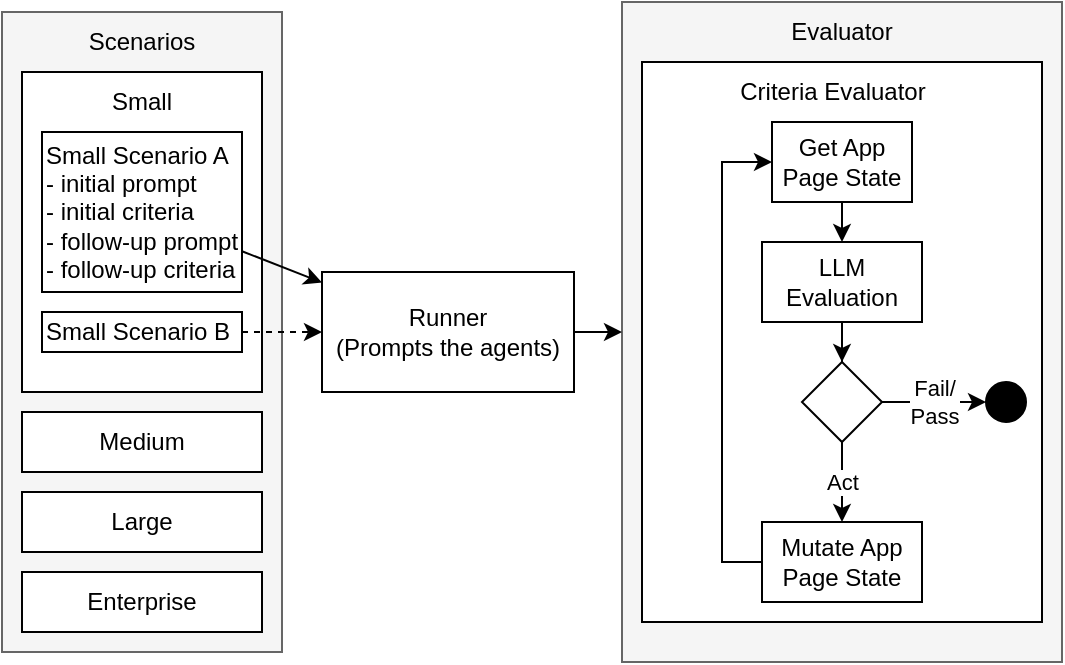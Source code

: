 <mxfile version="28.1.0">
  <diagram name="Page-1" id="90vKLuSYF143TTqd162n">
    <mxGraphModel dx="1018" dy="581" grid="1" gridSize="10" guides="1" tooltips="1" connect="1" arrows="1" fold="1" page="1" pageScale="1" pageWidth="827" pageHeight="1169" math="0" shadow="0">
      <root>
        <mxCell id="0" />
        <mxCell id="1" parent="0" />
        <mxCell id="GJoUbGR3CK5G09NJJzEa-5" value="" style="rounded=0;whiteSpace=wrap;html=1;fillColor=#f5f5f5;fontColor=#333333;strokeColor=#666666;" vertex="1" parent="1">
          <mxGeometry x="490" y="115" width="220" height="330" as="geometry" />
        </mxCell>
        <mxCell id="GJoUbGR3CK5G09NJJzEa-39" value="" style="rounded=0;whiteSpace=wrap;html=1;" vertex="1" parent="1">
          <mxGeometry x="500" y="145" width="200" height="280" as="geometry" />
        </mxCell>
        <mxCell id="GJoUbGR3CK5G09NJJzEa-1" value="" style="rounded=0;whiteSpace=wrap;html=1;fillColor=#f5f5f5;fontColor=#333333;strokeColor=#666666;" vertex="1" parent="1">
          <mxGeometry x="180" y="120" width="140" height="320" as="geometry" />
        </mxCell>
        <mxCell id="GJoUbGR3CK5G09NJJzEa-2" value="Scenarios" style="text;html=1;align=center;verticalAlign=middle;whiteSpace=wrap;rounded=0;" vertex="1" parent="1">
          <mxGeometry x="220" y="120" width="60" height="30" as="geometry" />
        </mxCell>
        <mxCell id="GJoUbGR3CK5G09NJJzEa-3" value="" style="rounded=0;whiteSpace=wrap;html=1;" vertex="1" parent="1">
          <mxGeometry x="190" y="150" width="120" height="160" as="geometry" />
        </mxCell>
        <mxCell id="GJoUbGR3CK5G09NJJzEa-44" style="rounded=0;orthogonalLoop=1;jettySize=auto;html=1;exitX=1;exitY=0.5;exitDx=0;exitDy=0;entryX=0;entryY=0.5;entryDx=0;entryDy=0;" edge="1" parent="1" source="GJoUbGR3CK5G09NJJzEa-4" target="GJoUbGR3CK5G09NJJzEa-5">
          <mxGeometry relative="1" as="geometry" />
        </mxCell>
        <mxCell id="GJoUbGR3CK5G09NJJzEa-4" value="Runner&lt;div&gt;(Prompts the agents)&lt;/div&gt;" style="rounded=0;whiteSpace=wrap;html=1;" vertex="1" parent="1">
          <mxGeometry x="340" y="250" width="126" height="60" as="geometry" />
        </mxCell>
        <mxCell id="GJoUbGR3CK5G09NJJzEa-7" value="Evaluator" style="text;html=1;align=center;verticalAlign=middle;whiteSpace=wrap;rounded=0;" vertex="1" parent="1">
          <mxGeometry x="570" y="115" width="60" height="30" as="geometry" />
        </mxCell>
        <mxCell id="GJoUbGR3CK5G09NJJzEa-25" value="" style="edgeStyle=orthogonalEdgeStyle;rounded=0;orthogonalLoop=1;jettySize=auto;html=1;" edge="1" parent="1" source="GJoUbGR3CK5G09NJJzEa-9" target="GJoUbGR3CK5G09NJJzEa-24">
          <mxGeometry relative="1" as="geometry" />
        </mxCell>
        <mxCell id="GJoUbGR3CK5G09NJJzEa-9" value="LLM Evaluation" style="rounded=0;whiteSpace=wrap;html=1;" vertex="1" parent="1">
          <mxGeometry x="560" y="235" width="80" height="40" as="geometry" />
        </mxCell>
        <mxCell id="GJoUbGR3CK5G09NJJzEa-13" value="" style="rounded=0;orthogonalLoop=1;jettySize=auto;html=1;" edge="1" parent="1" source="GJoUbGR3CK5G09NJJzEa-11" target="GJoUbGR3CK5G09NJJzEa-4">
          <mxGeometry relative="1" as="geometry" />
        </mxCell>
        <mxCell id="GJoUbGR3CK5G09NJJzEa-11" value="Small Scenario A&lt;br&gt;- initial prompt&lt;div&gt;- initial criteria &lt;br&gt;&lt;div style=&quot;&quot;&gt;&lt;span style=&quot;background-color: transparent; color: light-dark(rgb(0, 0, 0), rgb(255, 255, 255));&quot;&gt;- follow-up prompt&lt;/span&gt;&lt;/div&gt;&lt;/div&gt;&lt;div&gt;- follow-up criteria&lt;/div&gt;" style="rounded=0;whiteSpace=wrap;html=1;align=left;" vertex="1" parent="1">
          <mxGeometry x="200" y="180" width="100" height="80" as="geometry" />
        </mxCell>
        <mxCell id="GJoUbGR3CK5G09NJJzEa-45" value="" style="edgeStyle=orthogonalEdgeStyle;rounded=0;orthogonalLoop=1;jettySize=auto;html=1;dashed=1;" edge="1" parent="1" source="GJoUbGR3CK5G09NJJzEa-12" target="GJoUbGR3CK5G09NJJzEa-4">
          <mxGeometry relative="1" as="geometry" />
        </mxCell>
        <mxCell id="GJoUbGR3CK5G09NJJzEa-12" value="Small Scenario B" style="rounded=0;whiteSpace=wrap;html=1;align=left;" vertex="1" parent="1">
          <mxGeometry x="200" y="270" width="100" height="20" as="geometry" />
        </mxCell>
        <mxCell id="GJoUbGR3CK5G09NJJzEa-14" value="Small" style="text;html=1;align=center;verticalAlign=middle;whiteSpace=wrap;rounded=0;" vertex="1" parent="1">
          <mxGeometry x="220" y="150" width="60" height="30" as="geometry" />
        </mxCell>
        <mxCell id="GJoUbGR3CK5G09NJJzEa-15" value="Medium" style="rounded=0;whiteSpace=wrap;html=1;" vertex="1" parent="1">
          <mxGeometry x="190" y="320" width="120" height="30" as="geometry" />
        </mxCell>
        <mxCell id="GJoUbGR3CK5G09NJJzEa-16" value="Large" style="rounded=0;whiteSpace=wrap;html=1;" vertex="1" parent="1">
          <mxGeometry x="190" y="360" width="120" height="30" as="geometry" />
        </mxCell>
        <mxCell id="GJoUbGR3CK5G09NJJzEa-17" value="Enterprise" style="rounded=0;whiteSpace=wrap;html=1;" vertex="1" parent="1">
          <mxGeometry x="190" y="400" width="120" height="30" as="geometry" />
        </mxCell>
        <mxCell id="GJoUbGR3CK5G09NJJzEa-26" value="Act" style="edgeStyle=orthogonalEdgeStyle;rounded=0;orthogonalLoop=1;jettySize=auto;html=1;exitX=0.5;exitY=1;exitDx=0;exitDy=0;entryX=0.5;entryY=0;entryDx=0;entryDy=0;" edge="1" parent="1" source="GJoUbGR3CK5G09NJJzEa-24" target="GJoUbGR3CK5G09NJJzEa-34">
          <mxGeometry relative="1" as="geometry">
            <mxPoint x="620" y="375" as="targetPoint" />
          </mxGeometry>
        </mxCell>
        <mxCell id="GJoUbGR3CK5G09NJJzEa-36" value="Fail/&lt;br&gt;Pass" style="edgeStyle=orthogonalEdgeStyle;rounded=0;orthogonalLoop=1;jettySize=auto;html=1;" edge="1" parent="1" source="GJoUbGR3CK5G09NJJzEa-24" target="GJoUbGR3CK5G09NJJzEa-35">
          <mxGeometry relative="1" as="geometry" />
        </mxCell>
        <mxCell id="GJoUbGR3CK5G09NJJzEa-24" value="" style="rhombus;whiteSpace=wrap;html=1;" vertex="1" parent="1">
          <mxGeometry x="580" y="295" width="40" height="40" as="geometry" />
        </mxCell>
        <mxCell id="GJoUbGR3CK5G09NJJzEa-33" style="edgeStyle=orthogonalEdgeStyle;rounded=0;orthogonalLoop=1;jettySize=auto;html=1;exitX=0.5;exitY=1;exitDx=0;exitDy=0;entryX=0.5;entryY=0;entryDx=0;entryDy=0;" edge="1" parent="1" source="GJoUbGR3CK5G09NJJzEa-30" target="GJoUbGR3CK5G09NJJzEa-9">
          <mxGeometry relative="1" as="geometry" />
        </mxCell>
        <mxCell id="GJoUbGR3CK5G09NJJzEa-30" value="Get App Page State" style="rounded=0;whiteSpace=wrap;html=1;" vertex="1" parent="1">
          <mxGeometry x="565" y="175" width="70" height="40" as="geometry" />
        </mxCell>
        <mxCell id="GJoUbGR3CK5G09NJJzEa-38" style="edgeStyle=orthogonalEdgeStyle;rounded=0;orthogonalLoop=1;jettySize=auto;html=1;entryX=0;entryY=0.5;entryDx=0;entryDy=0;" edge="1" parent="1" source="GJoUbGR3CK5G09NJJzEa-34" target="GJoUbGR3CK5G09NJJzEa-30">
          <mxGeometry relative="1" as="geometry">
            <Array as="points">
              <mxPoint x="540" y="395" />
              <mxPoint x="540" y="195" />
            </Array>
          </mxGeometry>
        </mxCell>
        <mxCell id="GJoUbGR3CK5G09NJJzEa-34" value="Mutate App Page State" style="rounded=0;whiteSpace=wrap;html=1;" vertex="1" parent="1">
          <mxGeometry x="560" y="375" width="80" height="40" as="geometry" />
        </mxCell>
        <mxCell id="GJoUbGR3CK5G09NJJzEa-35" value="" style="ellipse;whiteSpace=wrap;html=1;fillColor=#000000;" vertex="1" parent="1">
          <mxGeometry x="672" y="305" width="20" height="20" as="geometry" />
        </mxCell>
        <mxCell id="GJoUbGR3CK5G09NJJzEa-40" value="Criteria Evaluator" style="text;html=1;align=center;verticalAlign=middle;whiteSpace=wrap;rounded=0;" vertex="1" parent="1">
          <mxGeometry x="542.5" y="145" width="105" height="30" as="geometry" />
        </mxCell>
      </root>
    </mxGraphModel>
  </diagram>
</mxfile>
